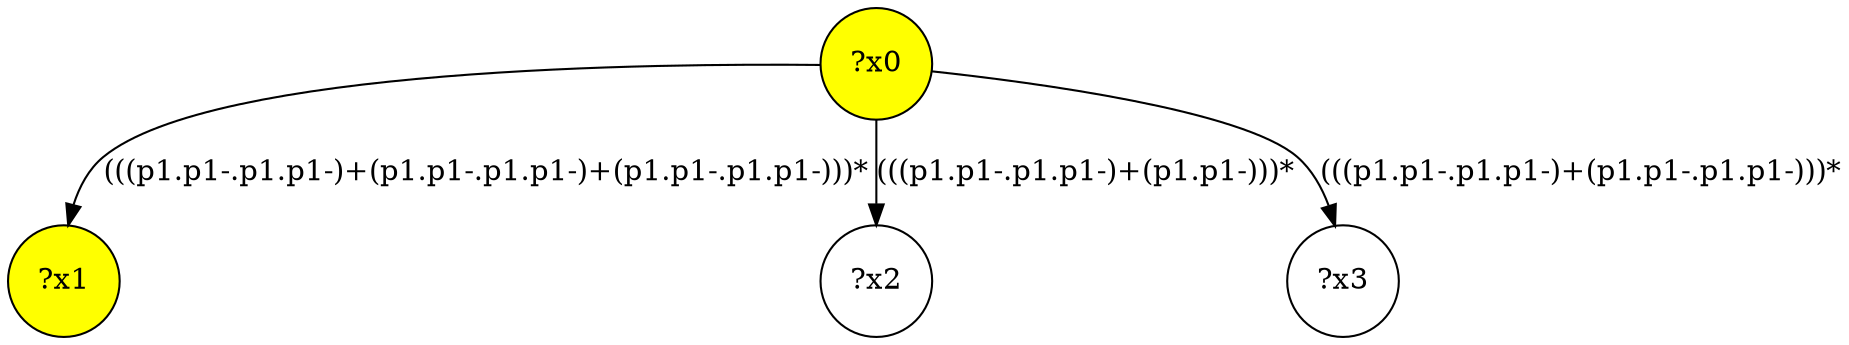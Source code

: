digraph g {
	x0 [fillcolor="yellow", style="filled," shape=circle, label="?x0"];
	x1 [fillcolor="yellow", style="filled," shape=circle, label="?x1"];
	x0 -> x1 [label="(((p1.p1-.p1.p1-)+(p1.p1-.p1.p1-)+(p1.p1-.p1.p1-)))*"];
	x2 [shape=circle, label="?x2"];
	x0 -> x2 [label="(((p1.p1-.p1.p1-)+(p1.p1-)))*"];
	x3 [shape=circle, label="?x3"];
	x0 -> x3 [label="(((p1.p1-.p1.p1-)+(p1.p1-.p1.p1-)))*"];
}
